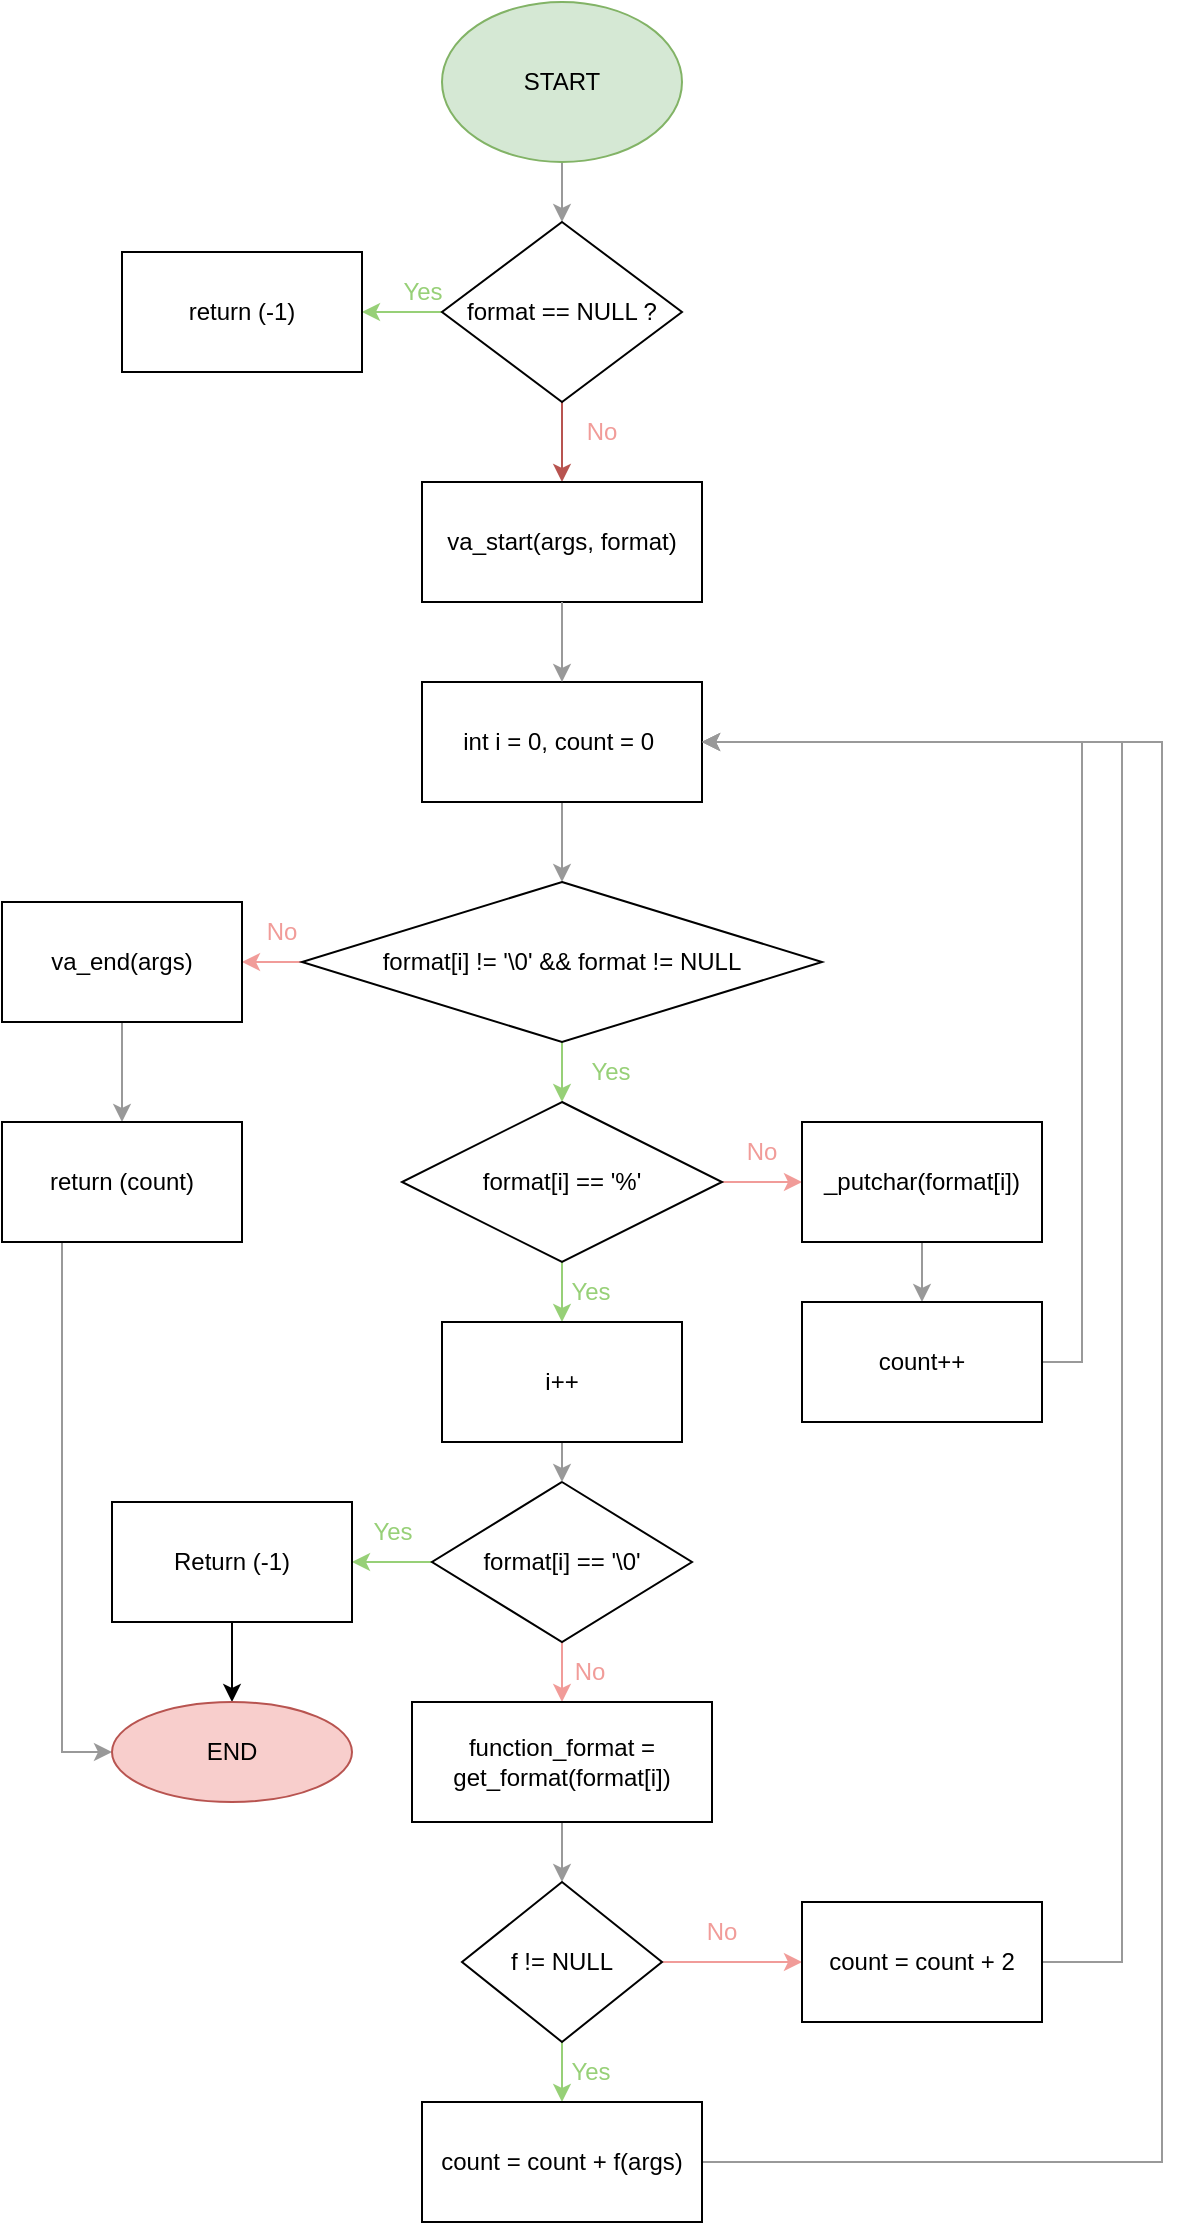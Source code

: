 <mxfile version="24.7.5">
  <diagram id="C5RBs43oDa-KdzZeNtuy" name="Page-1">
    <mxGraphModel dx="1434" dy="827" grid="1" gridSize="10" guides="1" tooltips="1" connect="1" arrows="1" fold="1" page="1" pageScale="1" pageWidth="827" pageHeight="1169" math="0" shadow="0">
      <root>
        <mxCell id="WIyWlLk6GJQsqaUBKTNV-0" />
        <mxCell id="WIyWlLk6GJQsqaUBKTNV-1" parent="WIyWlLk6GJQsqaUBKTNV-0" />
        <mxCell id="ozGGzaoArKVUIe1FTtcG-4" value="" style="edgeStyle=orthogonalEdgeStyle;rounded=0;orthogonalLoop=1;jettySize=auto;html=1;strokeColor=#999999;" parent="WIyWlLk6GJQsqaUBKTNV-1" source="ozGGzaoArKVUIe1FTtcG-0" target="ozGGzaoArKVUIe1FTtcG-2" edge="1">
          <mxGeometry relative="1" as="geometry" />
        </mxCell>
        <mxCell id="ozGGzaoArKVUIe1FTtcG-0" value="START" style="ellipse;whiteSpace=wrap;html=1;fillColor=#d5e8d4;strokeColor=#82b366;" parent="WIyWlLk6GJQsqaUBKTNV-1" vertex="1">
          <mxGeometry x="340" y="10" width="120" height="80" as="geometry" />
        </mxCell>
        <mxCell id="ozGGzaoArKVUIe1FTtcG-1" style="edgeStyle=orthogonalEdgeStyle;rounded=0;orthogonalLoop=1;jettySize=auto;html=1;exitX=0.5;exitY=1;exitDx=0;exitDy=0;" parent="WIyWlLk6GJQsqaUBKTNV-1" source="ozGGzaoArKVUIe1FTtcG-0" target="ozGGzaoArKVUIe1FTtcG-0" edge="1">
          <mxGeometry relative="1" as="geometry" />
        </mxCell>
        <mxCell id="ozGGzaoArKVUIe1FTtcG-8" style="edgeStyle=orthogonalEdgeStyle;rounded=0;orthogonalLoop=1;jettySize=auto;html=1;exitX=0.5;exitY=1;exitDx=0;exitDy=0;entryX=0.5;entryY=0;entryDx=0;entryDy=0;fillColor=#f8cecc;strokeColor=#b85450;" parent="WIyWlLk6GJQsqaUBKTNV-1" source="ozGGzaoArKVUIe1FTtcG-2" target="ozGGzaoArKVUIe1FTtcG-6" edge="1">
          <mxGeometry relative="1" as="geometry" />
        </mxCell>
        <mxCell id="ozGGzaoArKVUIe1FTtcG-18" style="edgeStyle=orthogonalEdgeStyle;rounded=0;orthogonalLoop=1;jettySize=auto;html=1;exitX=0;exitY=0.5;exitDx=0;exitDy=0;entryX=1;entryY=0.5;entryDx=0;entryDy=0;fillColor=#00FF00;fontColor=#97D077;strokeColor=#97D077;" parent="WIyWlLk6GJQsqaUBKTNV-1" source="ozGGzaoArKVUIe1FTtcG-2" target="ozGGzaoArKVUIe1FTtcG-5" edge="1">
          <mxGeometry relative="1" as="geometry" />
        </mxCell>
        <mxCell id="ozGGzaoArKVUIe1FTtcG-2" value="format == NULL ?" style="rhombus;whiteSpace=wrap;html=1;" parent="WIyWlLk6GJQsqaUBKTNV-1" vertex="1">
          <mxGeometry x="340" y="120" width="120" height="90" as="geometry" />
        </mxCell>
        <mxCell id="ozGGzaoArKVUIe1FTtcG-5" value="return (-1)" style="rounded=0;whiteSpace=wrap;html=1;" parent="WIyWlLk6GJQsqaUBKTNV-1" vertex="1">
          <mxGeometry x="180" y="135" width="120" height="60" as="geometry" />
        </mxCell>
        <mxCell id="ozGGzaoArKVUIe1FTtcG-6" value="va_start(args, format)" style="rounded=0;whiteSpace=wrap;html=1;" parent="WIyWlLk6GJQsqaUBKTNV-1" vertex="1">
          <mxGeometry x="330" y="250" width="140" height="60" as="geometry" />
        </mxCell>
        <mxCell id="ozGGzaoArKVUIe1FTtcG-19" style="edgeStyle=orthogonalEdgeStyle;rounded=0;orthogonalLoop=1;jettySize=auto;html=1;exitX=0.5;exitY=1;exitDx=0;exitDy=0;entryX=0.5;entryY=0;entryDx=0;entryDy=0;strokeColor=#999999;" parent="WIyWlLk6GJQsqaUBKTNV-1" source="ozGGzaoArKVUIe1FTtcG-7" target="ozGGzaoArKVUIe1FTtcG-10" edge="1">
          <mxGeometry relative="1" as="geometry" />
        </mxCell>
        <mxCell id="ozGGzaoArKVUIe1FTtcG-7" value="int i = 0, count = 0&amp;nbsp;" style="rounded=0;whiteSpace=wrap;html=1;" parent="WIyWlLk6GJQsqaUBKTNV-1" vertex="1">
          <mxGeometry x="330" y="350" width="140" height="60" as="geometry" />
        </mxCell>
        <mxCell id="ozGGzaoArKVUIe1FTtcG-9" value="" style="endArrow=classic;html=1;rounded=0;exitX=0.5;exitY=1;exitDx=0;exitDy=0;entryX=0.5;entryY=0;entryDx=0;entryDy=0;strokeColor=#999999;" parent="WIyWlLk6GJQsqaUBKTNV-1" source="ozGGzaoArKVUIe1FTtcG-6" target="ozGGzaoArKVUIe1FTtcG-7" edge="1">
          <mxGeometry width="50" height="50" relative="1" as="geometry">
            <mxPoint x="390" y="420" as="sourcePoint" />
            <mxPoint x="440" y="370" as="targetPoint" />
          </mxGeometry>
        </mxCell>
        <mxCell id="ozGGzaoArKVUIe1FTtcG-16" style="edgeStyle=orthogonalEdgeStyle;rounded=0;orthogonalLoop=1;jettySize=auto;html=1;exitX=0.5;exitY=1;exitDx=0;exitDy=0;entryX=0.5;entryY=0;entryDx=0;entryDy=0;strokeColor=#97D077;" parent="WIyWlLk6GJQsqaUBKTNV-1" source="ozGGzaoArKVUIe1FTtcG-10" target="ozGGzaoArKVUIe1FTtcG-11" edge="1">
          <mxGeometry relative="1" as="geometry" />
        </mxCell>
        <mxCell id="ozGGzaoArKVUIe1FTtcG-43" style="edgeStyle=orthogonalEdgeStyle;rounded=0;orthogonalLoop=1;jettySize=auto;html=1;exitX=0;exitY=0.5;exitDx=0;exitDy=0;entryX=1;entryY=0.5;entryDx=0;entryDy=0;strokeColor=#F19C99;" parent="WIyWlLk6GJQsqaUBKTNV-1" source="ozGGzaoArKVUIe1FTtcG-10" target="ozGGzaoArKVUIe1FTtcG-42" edge="1">
          <mxGeometry relative="1" as="geometry" />
        </mxCell>
        <mxCell id="ozGGzaoArKVUIe1FTtcG-10" value="format[i] != &#39;\0&#39; &amp;amp;&amp;amp; format != NULL" style="rhombus;whiteSpace=wrap;html=1;" parent="WIyWlLk6GJQsqaUBKTNV-1" vertex="1">
          <mxGeometry x="270" y="450" width="260" height="80" as="geometry" />
        </mxCell>
        <mxCell id="ozGGzaoArKVUIe1FTtcG-30" style="edgeStyle=orthogonalEdgeStyle;rounded=0;orthogonalLoop=1;jettySize=auto;html=1;exitX=1;exitY=0.5;exitDx=0;exitDy=0;entryX=0;entryY=0.5;entryDx=0;entryDy=0;strokeColor=#F19C99;" parent="WIyWlLk6GJQsqaUBKTNV-1" source="ozGGzaoArKVUIe1FTtcG-11" target="ozGGzaoArKVUIe1FTtcG-12" edge="1">
          <mxGeometry relative="1" as="geometry" />
        </mxCell>
        <mxCell id="ozGGzaoArKVUIe1FTtcG-48" style="edgeStyle=orthogonalEdgeStyle;rounded=0;orthogonalLoop=1;jettySize=auto;html=1;exitX=0.5;exitY=1;exitDx=0;exitDy=0;entryX=0.5;entryY=0;entryDx=0;entryDy=0;strokeColor=#97D077;" parent="WIyWlLk6GJQsqaUBKTNV-1" source="ozGGzaoArKVUIe1FTtcG-11" target="ozGGzaoArKVUIe1FTtcG-32" edge="1">
          <mxGeometry relative="1" as="geometry" />
        </mxCell>
        <mxCell id="ozGGzaoArKVUIe1FTtcG-11" value="format[i] == &#39;%&#39;" style="rhombus;whiteSpace=wrap;html=1;" parent="WIyWlLk6GJQsqaUBKTNV-1" vertex="1">
          <mxGeometry x="320" y="560" width="160" height="80" as="geometry" />
        </mxCell>
        <mxCell id="ozGGzaoArKVUIe1FTtcG-28" style="edgeStyle=orthogonalEdgeStyle;rounded=0;orthogonalLoop=1;jettySize=auto;html=1;exitX=0.5;exitY=1;exitDx=0;exitDy=0;entryX=0.5;entryY=0;entryDx=0;entryDy=0;strokeColor=#999999;" parent="WIyWlLk6GJQsqaUBKTNV-1" source="ozGGzaoArKVUIe1FTtcG-12" target="ozGGzaoArKVUIe1FTtcG-27" edge="1">
          <mxGeometry relative="1" as="geometry" />
        </mxCell>
        <mxCell id="ozGGzaoArKVUIe1FTtcG-12" value="_putchar(format[i])" style="rounded=0;whiteSpace=wrap;html=1;" parent="WIyWlLk6GJQsqaUBKTNV-1" vertex="1">
          <mxGeometry x="520" y="570" width="120" height="60" as="geometry" />
        </mxCell>
        <mxCell id="ozGGzaoArKVUIe1FTtcG-21" style="edgeStyle=orthogonalEdgeStyle;rounded=0;orthogonalLoop=1;jettySize=auto;html=1;exitX=0.5;exitY=1;exitDx=0;exitDy=0;strokeColor=#F19C99;" parent="WIyWlLk6GJQsqaUBKTNV-1" source="ozGGzaoArKVUIe1FTtcG-13" target="ozGGzaoArKVUIe1FTtcG-14" edge="1">
          <mxGeometry relative="1" as="geometry" />
        </mxCell>
        <mxCell id="ozGGzaoArKVUIe1FTtcG-60" style="edgeStyle=orthogonalEdgeStyle;rounded=0;orthogonalLoop=1;jettySize=auto;html=1;exitX=0;exitY=0.5;exitDx=0;exitDy=0;entryX=1;entryY=0.5;entryDx=0;entryDy=0;strokeColor=#97D077;" parent="WIyWlLk6GJQsqaUBKTNV-1" source="ozGGzaoArKVUIe1FTtcG-13" target="ozGGzaoArKVUIe1FTtcG-39" edge="1">
          <mxGeometry relative="1" as="geometry" />
        </mxCell>
        <mxCell id="ozGGzaoArKVUIe1FTtcG-13" value="format[i] == &#39;\0&#39;" style="rhombus;whiteSpace=wrap;html=1;" parent="WIyWlLk6GJQsqaUBKTNV-1" vertex="1">
          <mxGeometry x="335" y="750" width="130" height="80" as="geometry" />
        </mxCell>
        <mxCell id="ozGGzaoArKVUIe1FTtcG-22" style="edgeStyle=orthogonalEdgeStyle;rounded=0;orthogonalLoop=1;jettySize=auto;html=1;exitX=0.5;exitY=1;exitDx=0;exitDy=0;entryX=0.5;entryY=0;entryDx=0;entryDy=0;strokeColor=#999999;" parent="WIyWlLk6GJQsqaUBKTNV-1" source="ozGGzaoArKVUIe1FTtcG-14" target="ozGGzaoArKVUIe1FTtcG-15" edge="1">
          <mxGeometry relative="1" as="geometry" />
        </mxCell>
        <mxCell id="ozGGzaoArKVUIe1FTtcG-14" value="function_format = get_format(format[i])" style="rounded=0;whiteSpace=wrap;html=1;" parent="WIyWlLk6GJQsqaUBKTNV-1" vertex="1">
          <mxGeometry x="325" y="860" width="150" height="60" as="geometry" />
        </mxCell>
        <mxCell id="ozGGzaoArKVUIe1FTtcG-36" style="edgeStyle=orthogonalEdgeStyle;rounded=0;orthogonalLoop=1;jettySize=auto;html=1;exitX=0.5;exitY=1;exitDx=0;exitDy=0;entryX=0.5;entryY=0;entryDx=0;entryDy=0;fillColor=#d5e8d4;strokeColor=#97D077;" parent="WIyWlLk6GJQsqaUBKTNV-1" source="ozGGzaoArKVUIe1FTtcG-15" target="ozGGzaoArKVUIe1FTtcG-35" edge="1">
          <mxGeometry relative="1" as="geometry" />
        </mxCell>
        <mxCell id="ozGGzaoArKVUIe1FTtcG-38" style="edgeStyle=orthogonalEdgeStyle;rounded=0;orthogonalLoop=1;jettySize=auto;html=1;exitX=1;exitY=0.5;exitDx=0;exitDy=0;entryX=0;entryY=0.5;entryDx=0;entryDy=0;fillColor=#f8cecc;strokeColor=#F19C99;" parent="WIyWlLk6GJQsqaUBKTNV-1" source="ozGGzaoArKVUIe1FTtcG-15" target="ozGGzaoArKVUIe1FTtcG-37" edge="1">
          <mxGeometry relative="1" as="geometry" />
        </mxCell>
        <mxCell id="ozGGzaoArKVUIe1FTtcG-15" value="f != NULL" style="rhombus;whiteSpace=wrap;html=1;" parent="WIyWlLk6GJQsqaUBKTNV-1" vertex="1">
          <mxGeometry x="350" y="950" width="100" height="80" as="geometry" />
        </mxCell>
        <mxCell id="ozGGzaoArKVUIe1FTtcG-24" value="Yes" style="text;html=1;align=center;verticalAlign=middle;resizable=0;points=[];autosize=1;strokeColor=none;fillColor=none;fontColor=#97D077;" parent="WIyWlLk6GJQsqaUBKTNV-1" vertex="1">
          <mxGeometry x="310" y="140" width="40" height="30" as="geometry" />
        </mxCell>
        <mxCell id="ozGGzaoArKVUIe1FTtcG-25" value="No" style="text;html=1;align=center;verticalAlign=middle;whiteSpace=wrap;rounded=0;fontColor=#F19C99;" parent="WIyWlLk6GJQsqaUBKTNV-1" vertex="1">
          <mxGeometry x="390" y="210" width="60" height="30" as="geometry" />
        </mxCell>
        <mxCell id="ozGGzaoArKVUIe1FTtcG-31" style="edgeStyle=orthogonalEdgeStyle;rounded=0;orthogonalLoop=1;jettySize=auto;html=1;exitX=1;exitY=0.5;exitDx=0;exitDy=0;entryX=1;entryY=0.5;entryDx=0;entryDy=0;strokeColor=#999999;" parent="WIyWlLk6GJQsqaUBKTNV-1" source="ozGGzaoArKVUIe1FTtcG-27" target="ozGGzaoArKVUIe1FTtcG-7" edge="1">
          <mxGeometry relative="1" as="geometry" />
        </mxCell>
        <mxCell id="ozGGzaoArKVUIe1FTtcG-27" value="count++" style="rounded=0;whiteSpace=wrap;html=1;" parent="WIyWlLk6GJQsqaUBKTNV-1" vertex="1">
          <mxGeometry x="520" y="660" width="120" height="60" as="geometry" />
        </mxCell>
        <mxCell id="ozGGzaoArKVUIe1FTtcG-33" style="edgeStyle=orthogonalEdgeStyle;rounded=0;orthogonalLoop=1;jettySize=auto;html=1;exitX=0.5;exitY=1;exitDx=0;exitDy=0;entryX=0.5;entryY=0;entryDx=0;entryDy=0;strokeColor=#999999;" parent="WIyWlLk6GJQsqaUBKTNV-1" source="ozGGzaoArKVUIe1FTtcG-32" target="ozGGzaoArKVUIe1FTtcG-13" edge="1">
          <mxGeometry relative="1" as="geometry" />
        </mxCell>
        <mxCell id="ozGGzaoArKVUIe1FTtcG-32" value="i++" style="rounded=0;whiteSpace=wrap;html=1;" parent="WIyWlLk6GJQsqaUBKTNV-1" vertex="1">
          <mxGeometry x="340" y="670" width="120" height="60" as="geometry" />
        </mxCell>
        <mxCell id="ozGGzaoArKVUIe1FTtcG-55" style="edgeStyle=orthogonalEdgeStyle;rounded=0;orthogonalLoop=1;jettySize=auto;html=1;exitX=1;exitY=0.5;exitDx=0;exitDy=0;entryX=1;entryY=0.5;entryDx=0;entryDy=0;strokeColor=#999999;" parent="WIyWlLk6GJQsqaUBKTNV-1" source="ozGGzaoArKVUIe1FTtcG-35" target="ozGGzaoArKVUIe1FTtcG-7" edge="1">
          <mxGeometry relative="1" as="geometry">
            <Array as="points">
              <mxPoint x="700" y="1090" />
              <mxPoint x="700" y="380" />
            </Array>
          </mxGeometry>
        </mxCell>
        <mxCell id="ozGGzaoArKVUIe1FTtcG-35" value="count = count + f(args)" style="rounded=0;whiteSpace=wrap;html=1;" parent="WIyWlLk6GJQsqaUBKTNV-1" vertex="1">
          <mxGeometry x="330" y="1060" width="140" height="60" as="geometry" />
        </mxCell>
        <mxCell id="ozGGzaoArKVUIe1FTtcG-41" style="edgeStyle=orthogonalEdgeStyle;rounded=0;orthogonalLoop=1;jettySize=auto;html=1;exitX=1;exitY=0.5;exitDx=0;exitDy=0;entryX=1;entryY=0.5;entryDx=0;entryDy=0;strokeColor=#999999;" parent="WIyWlLk6GJQsqaUBKTNV-1" source="ozGGzaoArKVUIe1FTtcG-37" target="ozGGzaoArKVUIe1FTtcG-7" edge="1">
          <mxGeometry relative="1" as="geometry">
            <mxPoint x="660" y="690" as="targetPoint" />
            <Array as="points">
              <mxPoint x="680" y="990" />
              <mxPoint x="680" y="380" />
            </Array>
          </mxGeometry>
        </mxCell>
        <mxCell id="ozGGzaoArKVUIe1FTtcG-37" value="count = count + 2" style="rounded=0;whiteSpace=wrap;html=1;" parent="WIyWlLk6GJQsqaUBKTNV-1" vertex="1">
          <mxGeometry x="520" y="960" width="120" height="60" as="geometry" />
        </mxCell>
        <mxCell id="ozGGzaoArKVUIe1FTtcG-61" style="edgeStyle=orthogonalEdgeStyle;rounded=0;orthogonalLoop=1;jettySize=auto;html=1;exitX=0.5;exitY=1;exitDx=0;exitDy=0;" parent="WIyWlLk6GJQsqaUBKTNV-1" source="ozGGzaoArKVUIe1FTtcG-39" target="ozGGzaoArKVUIe1FTtcG-62" edge="1">
          <mxGeometry relative="1" as="geometry">
            <mxPoint x="180" y="850" as="targetPoint" />
          </mxGeometry>
        </mxCell>
        <mxCell id="ozGGzaoArKVUIe1FTtcG-39" value="Return (-1)" style="rounded=0;whiteSpace=wrap;html=1;" parent="WIyWlLk6GJQsqaUBKTNV-1" vertex="1">
          <mxGeometry x="175" y="760" width="120" height="60" as="geometry" />
        </mxCell>
        <mxCell id="ozGGzaoArKVUIe1FTtcG-45" style="edgeStyle=orthogonalEdgeStyle;rounded=0;orthogonalLoop=1;jettySize=auto;html=1;exitX=0.5;exitY=1;exitDx=0;exitDy=0;entryX=0.5;entryY=0;entryDx=0;entryDy=0;strokeColor=#999999;" parent="WIyWlLk6GJQsqaUBKTNV-1" source="ozGGzaoArKVUIe1FTtcG-42" target="ozGGzaoArKVUIe1FTtcG-44" edge="1">
          <mxGeometry relative="1" as="geometry" />
        </mxCell>
        <mxCell id="ozGGzaoArKVUIe1FTtcG-42" value="va_end(args)" style="rounded=0;whiteSpace=wrap;html=1;" parent="WIyWlLk6GJQsqaUBKTNV-1" vertex="1">
          <mxGeometry x="120" y="460" width="120" height="60" as="geometry" />
        </mxCell>
        <mxCell id="ozGGzaoArKVUIe1FTtcG-63" style="edgeStyle=orthogonalEdgeStyle;rounded=0;orthogonalLoop=1;jettySize=auto;html=1;exitX=0.5;exitY=1;exitDx=0;exitDy=0;entryX=0;entryY=0.5;entryDx=0;entryDy=0;strokeColor=#999999;" parent="WIyWlLk6GJQsqaUBKTNV-1" source="ozGGzaoArKVUIe1FTtcG-44" target="ozGGzaoArKVUIe1FTtcG-62" edge="1">
          <mxGeometry relative="1" as="geometry">
            <Array as="points">
              <mxPoint x="150" y="630" />
              <mxPoint x="150" y="885" />
            </Array>
          </mxGeometry>
        </mxCell>
        <mxCell id="ozGGzaoArKVUIe1FTtcG-44" value="return (count)" style="rounded=0;whiteSpace=wrap;html=1;" parent="WIyWlLk6GJQsqaUBKTNV-1" vertex="1">
          <mxGeometry x="120" y="570" width="120" height="60" as="geometry" />
        </mxCell>
        <mxCell id="ozGGzaoArKVUIe1FTtcG-46" value="Yes" style="text;html=1;align=center;verticalAlign=middle;resizable=0;points=[];autosize=1;strokeColor=none;fillColor=none;fontColor=#97D077;" parent="WIyWlLk6GJQsqaUBKTNV-1" vertex="1">
          <mxGeometry x="404" y="530" width="40" height="30" as="geometry" />
        </mxCell>
        <mxCell id="ozGGzaoArKVUIe1FTtcG-47" value="No" style="text;html=1;align=center;verticalAlign=middle;whiteSpace=wrap;rounded=0;fontColor=#F19C99;" parent="WIyWlLk6GJQsqaUBKTNV-1" vertex="1">
          <mxGeometry x="230" y="460" width="60" height="30" as="geometry" />
        </mxCell>
        <mxCell id="ozGGzaoArKVUIe1FTtcG-49" value="Yes" style="text;html=1;align=center;verticalAlign=middle;resizable=0;points=[];autosize=1;strokeColor=none;fillColor=none;fontColor=#97D077;" parent="WIyWlLk6GJQsqaUBKTNV-1" vertex="1">
          <mxGeometry x="394" y="640" width="40" height="30" as="geometry" />
        </mxCell>
        <mxCell id="ozGGzaoArKVUIe1FTtcG-50" value="Yes" style="text;html=1;align=center;verticalAlign=middle;resizable=0;points=[];autosize=1;strokeColor=none;fillColor=none;fontColor=#97D077;" parent="WIyWlLk6GJQsqaUBKTNV-1" vertex="1">
          <mxGeometry x="295" y="760" width="40" height="30" as="geometry" />
        </mxCell>
        <mxCell id="ozGGzaoArKVUIe1FTtcG-51" value="No" style="text;html=1;align=center;verticalAlign=middle;whiteSpace=wrap;rounded=0;fontColor=#F19C99;" parent="WIyWlLk6GJQsqaUBKTNV-1" vertex="1">
          <mxGeometry x="470" y="570" width="60" height="30" as="geometry" />
        </mxCell>
        <mxCell id="ozGGzaoArKVUIe1FTtcG-52" value="No" style="text;html=1;align=center;verticalAlign=middle;whiteSpace=wrap;rounded=0;fontColor=#F19C99;" parent="WIyWlLk6GJQsqaUBKTNV-1" vertex="1">
          <mxGeometry x="384" y="830" width="60" height="30" as="geometry" />
        </mxCell>
        <mxCell id="ozGGzaoArKVUIe1FTtcG-53" value="Yes" style="text;html=1;align=center;verticalAlign=middle;resizable=0;points=[];autosize=1;strokeColor=none;fillColor=none;fontColor=#97D077;" parent="WIyWlLk6GJQsqaUBKTNV-1" vertex="1">
          <mxGeometry x="394" y="1030" width="40" height="30" as="geometry" />
        </mxCell>
        <mxCell id="ozGGzaoArKVUIe1FTtcG-54" value="No" style="text;html=1;align=center;verticalAlign=middle;whiteSpace=wrap;rounded=0;fontColor=#F19C99;" parent="WIyWlLk6GJQsqaUBKTNV-1" vertex="1">
          <mxGeometry x="450" y="960" width="60" height="30" as="geometry" />
        </mxCell>
        <mxCell id="ozGGzaoArKVUIe1FTtcG-62" value="END" style="ellipse;whiteSpace=wrap;html=1;fillColor=#f8cecc;strokeColor=#b85450;" parent="WIyWlLk6GJQsqaUBKTNV-1" vertex="1">
          <mxGeometry x="175" y="860" width="120" height="50" as="geometry" />
        </mxCell>
      </root>
    </mxGraphModel>
  </diagram>
</mxfile>

